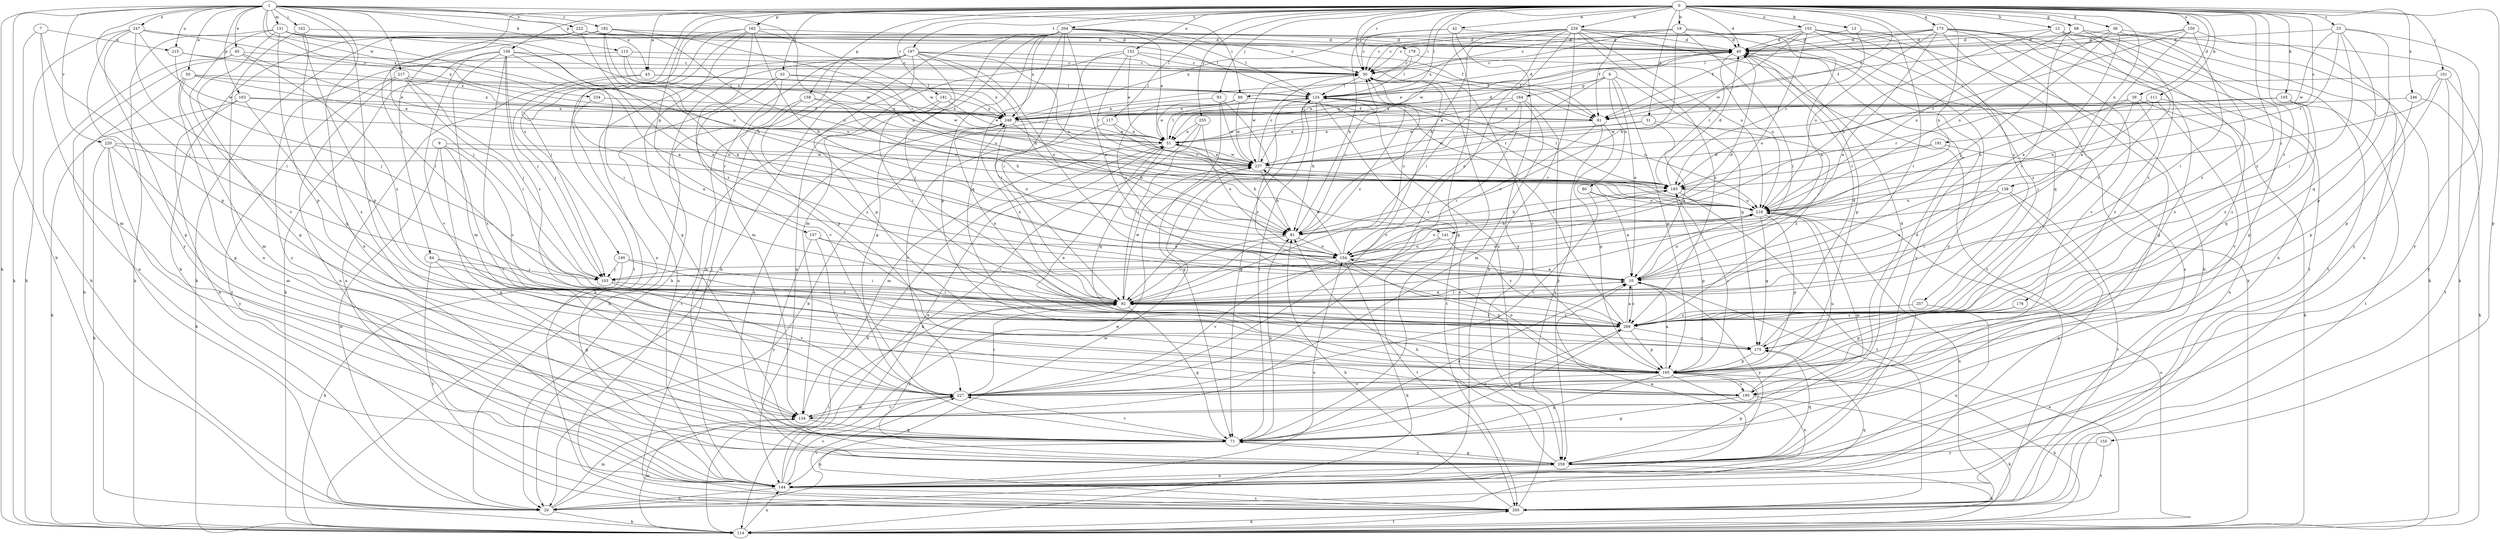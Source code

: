 strict digraph  {
0;
1;
6;
7;
9;
10;
12;
13;
18;
20;
23;
30;
31;
33;
36;
39;
40;
42;
43;
45;
50;
51;
61;
68;
71;
80;
81;
84;
88;
92;
93;
101;
102;
103;
105;
111;
113;
114;
117;
124;
131;
134;
138;
141;
144;
150;
152;
153;
154;
155;
156;
157;
158;
162;
163;
164;
165;
173;
175;
176;
179;
181;
182;
185;
190;
191;
195;
197;
204;
205;
215;
216;
217;
220;
222;
227;
229;
234;
237;
246;
247;
248;
255;
257;
259;
269;
0 -> 12  [label=b];
0 -> 13  [label=b];
0 -> 18  [label=b];
0 -> 23  [label=c];
0 -> 30  [label=c];
0 -> 31  [label=d];
0 -> 33  [label=d];
0 -> 36  [label=d];
0 -> 39  [label=d];
0 -> 40  [label=d];
0 -> 42  [label=e];
0 -> 43  [label=e];
0 -> 61  [label=f];
0 -> 68  [label=g];
0 -> 84  [label=i];
0 -> 88  [label=i];
0 -> 93  [label=j];
0 -> 101  [label=j];
0 -> 105  [label=k];
0 -> 111  [label=k];
0 -> 117  [label=l];
0 -> 124  [label=l];
0 -> 138  [label=n];
0 -> 141  [label=n];
0 -> 150  [label=o];
0 -> 152  [label=o];
0 -> 153  [label=o];
0 -> 155  [label=p];
0 -> 156  [label=p];
0 -> 157  [label=p];
0 -> 158  [label=p];
0 -> 162  [label=p];
0 -> 173  [label=q];
0 -> 176  [label=r];
0 -> 179  [label=r];
0 -> 181  [label=r];
0 -> 190  [label=s];
0 -> 191  [label=s];
0 -> 197  [label=t];
0 -> 204  [label=t];
0 -> 229  [label=w];
0 -> 246  [label=x];
0 -> 255  [label=y];
0 -> 257  [label=y];
0 -> 269  [label=z];
1 -> 20  [label=b];
1 -> 43  [label=e];
1 -> 45  [label=e];
1 -> 50  [label=e];
1 -> 88  [label=i];
1 -> 92  [label=i];
1 -> 102  [label=j];
1 -> 113  [label=k];
1 -> 114  [label=k];
1 -> 131  [label=m];
1 -> 141  [label=n];
1 -> 144  [label=n];
1 -> 163  [label=p];
1 -> 182  [label=r];
1 -> 195  [label=s];
1 -> 215  [label=u];
1 -> 217  [label=v];
1 -> 220  [label=v];
1 -> 222  [label=v];
1 -> 234  [label=w];
1 -> 247  [label=x];
1 -> 248  [label=x];
6 -> 10  [label=a];
6 -> 51  [label=e];
6 -> 80  [label=h];
6 -> 154  [label=o];
6 -> 164  [label=p];
6 -> 165  [label=p];
6 -> 175  [label=q];
7 -> 114  [label=k];
7 -> 134  [label=m];
7 -> 165  [label=p];
7 -> 215  [label=u];
9 -> 20  [label=b];
9 -> 71  [label=g];
9 -> 227  [label=v];
9 -> 237  [label=w];
9 -> 269  [label=z];
10 -> 92  [label=i];
10 -> 216  [label=u];
10 -> 259  [label=y];
10 -> 269  [label=z];
12 -> 40  [label=d];
12 -> 71  [label=g];
12 -> 81  [label=h];
12 -> 195  [label=s];
12 -> 205  [label=t];
12 -> 269  [label=z];
13 -> 40  [label=d];
13 -> 92  [label=i];
13 -> 185  [label=r];
18 -> 10  [label=a];
18 -> 30  [label=c];
18 -> 40  [label=d];
18 -> 61  [label=f];
18 -> 81  [label=h];
18 -> 92  [label=i];
18 -> 248  [label=x];
18 -> 259  [label=y];
20 -> 92  [label=i];
20 -> 114  [label=k];
20 -> 134  [label=m];
20 -> 175  [label=q];
20 -> 227  [label=v];
23 -> 40  [label=d];
23 -> 92  [label=i];
23 -> 165  [label=p];
23 -> 175  [label=q];
23 -> 185  [label=r];
23 -> 237  [label=w];
23 -> 259  [label=y];
30 -> 124  [label=l];
30 -> 227  [label=v];
30 -> 237  [label=w];
31 -> 10  [label=a];
31 -> 51  [label=e];
31 -> 237  [label=w];
31 -> 269  [label=z];
33 -> 124  [label=l];
33 -> 144  [label=n];
33 -> 165  [label=p];
33 -> 227  [label=v];
33 -> 237  [label=w];
36 -> 10  [label=a];
36 -> 40  [label=d];
36 -> 103  [label=j];
36 -> 216  [label=u];
36 -> 259  [label=y];
36 -> 269  [label=z];
39 -> 103  [label=j];
39 -> 144  [label=n];
39 -> 216  [label=u];
39 -> 248  [label=x];
39 -> 269  [label=z];
40 -> 30  [label=c];
40 -> 51  [label=e];
40 -> 165  [label=p];
40 -> 185  [label=r];
40 -> 259  [label=y];
42 -> 30  [label=c];
42 -> 40  [label=d];
42 -> 71  [label=g];
42 -> 81  [label=h];
42 -> 259  [label=y];
43 -> 103  [label=j];
43 -> 124  [label=l];
43 -> 144  [label=n];
43 -> 248  [label=x];
45 -> 20  [label=b];
45 -> 30  [label=c];
45 -> 51  [label=e];
45 -> 144  [label=n];
45 -> 269  [label=z];
50 -> 20  [label=b];
50 -> 51  [label=e];
50 -> 71  [label=g];
50 -> 124  [label=l];
50 -> 134  [label=m];
50 -> 248  [label=x];
51 -> 40  [label=d];
51 -> 81  [label=h];
51 -> 114  [label=k];
51 -> 124  [label=l];
51 -> 134  [label=m];
51 -> 175  [label=q];
51 -> 237  [label=w];
61 -> 51  [label=e];
61 -> 154  [label=o];
61 -> 165  [label=p];
61 -> 259  [label=y];
68 -> 40  [label=d];
68 -> 92  [label=i];
68 -> 114  [label=k];
68 -> 144  [label=n];
68 -> 216  [label=u];
68 -> 269  [label=z];
71 -> 10  [label=a];
71 -> 81  [label=h];
71 -> 124  [label=l];
71 -> 144  [label=n];
71 -> 227  [label=v];
71 -> 259  [label=y];
71 -> 269  [label=z];
80 -> 10  [label=a];
80 -> 216  [label=u];
80 -> 227  [label=v];
81 -> 30  [label=c];
81 -> 92  [label=i];
81 -> 154  [label=o];
84 -> 71  [label=g];
84 -> 103  [label=j];
84 -> 205  [label=t];
84 -> 269  [label=z];
88 -> 20  [label=b];
88 -> 51  [label=e];
88 -> 61  [label=f];
88 -> 154  [label=o];
88 -> 216  [label=u];
88 -> 237  [label=w];
92 -> 10  [label=a];
92 -> 30  [label=c];
92 -> 71  [label=g];
92 -> 237  [label=w];
92 -> 248  [label=x];
92 -> 269  [label=z];
93 -> 71  [label=g];
93 -> 237  [label=w];
93 -> 248  [label=x];
93 -> 269  [label=z];
101 -> 124  [label=l];
101 -> 165  [label=p];
101 -> 205  [label=t];
101 -> 216  [label=u];
101 -> 259  [label=y];
102 -> 40  [label=d];
102 -> 144  [label=n];
102 -> 165  [label=p];
102 -> 195  [label=s];
103 -> 92  [label=i];
103 -> 216  [label=u];
103 -> 227  [label=v];
105 -> 61  [label=f];
105 -> 175  [label=q];
105 -> 205  [label=t];
105 -> 237  [label=w];
105 -> 248  [label=x];
105 -> 269  [label=z];
111 -> 114  [label=k];
111 -> 185  [label=r];
111 -> 216  [label=u];
111 -> 227  [label=v];
111 -> 248  [label=x];
113 -> 30  [label=c];
113 -> 216  [label=u];
113 -> 248  [label=x];
113 -> 259  [label=y];
114 -> 10  [label=a];
114 -> 134  [label=m];
114 -> 144  [label=n];
114 -> 205  [label=t];
114 -> 216  [label=u];
117 -> 51  [label=e];
117 -> 185  [label=r];
117 -> 227  [label=v];
124 -> 40  [label=d];
124 -> 71  [label=g];
124 -> 81  [label=h];
124 -> 92  [label=i];
124 -> 185  [label=r];
124 -> 195  [label=s];
124 -> 205  [label=t];
124 -> 248  [label=x];
131 -> 10  [label=a];
131 -> 40  [label=d];
131 -> 71  [label=g];
131 -> 114  [label=k];
131 -> 165  [label=p];
131 -> 216  [label=u];
131 -> 227  [label=v];
131 -> 237  [label=w];
134 -> 40  [label=d];
134 -> 71  [label=g];
134 -> 227  [label=v];
138 -> 10  [label=a];
138 -> 92  [label=i];
138 -> 144  [label=n];
138 -> 205  [label=t];
138 -> 216  [label=u];
141 -> 154  [label=o];
141 -> 205  [label=t];
141 -> 269  [label=z];
144 -> 10  [label=a];
144 -> 20  [label=b];
144 -> 51  [label=e];
144 -> 154  [label=o];
144 -> 205  [label=t];
144 -> 227  [label=v];
144 -> 237  [label=w];
150 -> 10  [label=a];
150 -> 40  [label=d];
150 -> 61  [label=f];
150 -> 92  [label=i];
150 -> 114  [label=k];
150 -> 185  [label=r];
152 -> 30  [label=c];
152 -> 51  [label=e];
152 -> 61  [label=f];
152 -> 92  [label=i];
152 -> 144  [label=n];
152 -> 185  [label=r];
153 -> 20  [label=b];
153 -> 30  [label=c];
153 -> 40  [label=d];
153 -> 61  [label=f];
153 -> 71  [label=g];
153 -> 154  [label=o];
153 -> 175  [label=q];
153 -> 237  [label=w];
153 -> 269  [label=z];
154 -> 10  [label=a];
154 -> 30  [label=c];
154 -> 40  [label=d];
154 -> 103  [label=j];
154 -> 114  [label=k];
154 -> 165  [label=p];
154 -> 185  [label=r];
154 -> 227  [label=v];
154 -> 237  [label=w];
155 -> 205  [label=t];
155 -> 259  [label=y];
156 -> 30  [label=c];
156 -> 92  [label=i];
156 -> 103  [label=j];
156 -> 114  [label=k];
156 -> 134  [label=m];
156 -> 154  [label=o];
156 -> 195  [label=s];
156 -> 227  [label=v];
156 -> 269  [label=z];
157 -> 92  [label=i];
157 -> 154  [label=o];
157 -> 227  [label=v];
157 -> 259  [label=y];
158 -> 20  [label=b];
158 -> 81  [label=h];
158 -> 248  [label=x];
158 -> 269  [label=z];
162 -> 40  [label=d];
162 -> 71  [label=g];
162 -> 81  [label=h];
162 -> 103  [label=j];
162 -> 144  [label=n];
162 -> 205  [label=t];
162 -> 237  [label=w];
162 -> 269  [label=z];
163 -> 61  [label=f];
163 -> 114  [label=k];
163 -> 144  [label=n];
163 -> 175  [label=q];
163 -> 248  [label=x];
164 -> 51  [label=e];
164 -> 92  [label=i];
164 -> 134  [label=m];
164 -> 237  [label=w];
164 -> 248  [label=x];
164 -> 259  [label=y];
165 -> 10  [label=a];
165 -> 30  [label=c];
165 -> 51  [label=e];
165 -> 71  [label=g];
165 -> 114  [label=k];
165 -> 144  [label=n];
165 -> 154  [label=o];
165 -> 185  [label=r];
165 -> 195  [label=s];
165 -> 227  [label=v];
173 -> 10  [label=a];
173 -> 30  [label=c];
173 -> 40  [label=d];
173 -> 124  [label=l];
173 -> 144  [label=n];
173 -> 195  [label=s];
173 -> 205  [label=t];
173 -> 216  [label=u];
173 -> 227  [label=v];
173 -> 269  [label=z];
175 -> 40  [label=d];
175 -> 165  [label=p];
176 -> 165  [label=p];
176 -> 269  [label=z];
179 -> 30  [label=c];
179 -> 124  [label=l];
179 -> 216  [label=u];
181 -> 51  [label=e];
181 -> 92  [label=i];
181 -> 205  [label=t];
181 -> 248  [label=x];
182 -> 10  [label=a];
182 -> 40  [label=d];
182 -> 81  [label=h];
182 -> 92  [label=i];
182 -> 114  [label=k];
182 -> 185  [label=r];
182 -> 216  [label=u];
185 -> 40  [label=d];
185 -> 81  [label=h];
185 -> 124  [label=l];
185 -> 165  [label=p];
185 -> 205  [label=t];
185 -> 216  [label=u];
190 -> 92  [label=i];
190 -> 103  [label=j];
190 -> 114  [label=k];
190 -> 269  [label=z];
191 -> 185  [label=r];
191 -> 195  [label=s];
191 -> 237  [label=w];
195 -> 71  [label=g];
195 -> 114  [label=k];
195 -> 216  [label=u];
197 -> 20  [label=b];
197 -> 30  [label=c];
197 -> 61  [label=f];
197 -> 81  [label=h];
197 -> 92  [label=i];
197 -> 114  [label=k];
197 -> 134  [label=m];
197 -> 144  [label=n];
197 -> 154  [label=o];
197 -> 165  [label=p];
197 -> 205  [label=t];
197 -> 216  [label=u];
204 -> 10  [label=a];
204 -> 20  [label=b];
204 -> 30  [label=c];
204 -> 40  [label=d];
204 -> 51  [label=e];
204 -> 71  [label=g];
204 -> 92  [label=i];
204 -> 124  [label=l];
204 -> 134  [label=m];
204 -> 165  [label=p];
204 -> 175  [label=q];
204 -> 248  [label=x];
205 -> 30  [label=c];
205 -> 81  [label=h];
205 -> 114  [label=k];
205 -> 216  [label=u];
205 -> 237  [label=w];
215 -> 30  [label=c];
215 -> 103  [label=j];
215 -> 248  [label=x];
216 -> 81  [label=h];
216 -> 134  [label=m];
216 -> 154  [label=o];
216 -> 165  [label=p];
216 -> 175  [label=q];
217 -> 92  [label=i];
217 -> 103  [label=j];
217 -> 124  [label=l];
217 -> 144  [label=n];
217 -> 205  [label=t];
217 -> 216  [label=u];
220 -> 20  [label=b];
220 -> 114  [label=k];
220 -> 134  [label=m];
220 -> 185  [label=r];
220 -> 237  [label=w];
220 -> 259  [label=y];
222 -> 10  [label=a];
222 -> 20  [label=b];
222 -> 40  [label=d];
222 -> 61  [label=f];
222 -> 103  [label=j];
222 -> 124  [label=l];
227 -> 40  [label=d];
227 -> 92  [label=i];
227 -> 134  [label=m];
229 -> 20  [label=b];
229 -> 30  [label=c];
229 -> 40  [label=d];
229 -> 81  [label=h];
229 -> 92  [label=i];
229 -> 114  [label=k];
229 -> 205  [label=t];
229 -> 216  [label=u];
229 -> 227  [label=v];
229 -> 237  [label=w];
229 -> 248  [label=x];
229 -> 269  [label=z];
234 -> 10  [label=a];
234 -> 248  [label=x];
237 -> 30  [label=c];
237 -> 51  [label=e];
237 -> 81  [label=h];
237 -> 185  [label=r];
246 -> 114  [label=k];
246 -> 165  [label=p];
246 -> 248  [label=x];
247 -> 40  [label=d];
247 -> 71  [label=g];
247 -> 92  [label=i];
247 -> 114  [label=k];
247 -> 237  [label=w];
247 -> 248  [label=x];
247 -> 259  [label=y];
248 -> 51  [label=e];
248 -> 81  [label=h];
248 -> 154  [label=o];
255 -> 51  [label=e];
255 -> 92  [label=i];
255 -> 114  [label=k];
255 -> 154  [label=o];
257 -> 144  [label=n];
257 -> 269  [label=z];
259 -> 71  [label=g];
259 -> 81  [label=h];
259 -> 92  [label=i];
259 -> 114  [label=k];
259 -> 144  [label=n];
259 -> 165  [label=p];
259 -> 175  [label=q];
259 -> 248  [label=x];
269 -> 10  [label=a];
269 -> 71  [label=g];
269 -> 92  [label=i];
269 -> 124  [label=l];
269 -> 165  [label=p];
269 -> 175  [label=q];
269 -> 248  [label=x];
}
